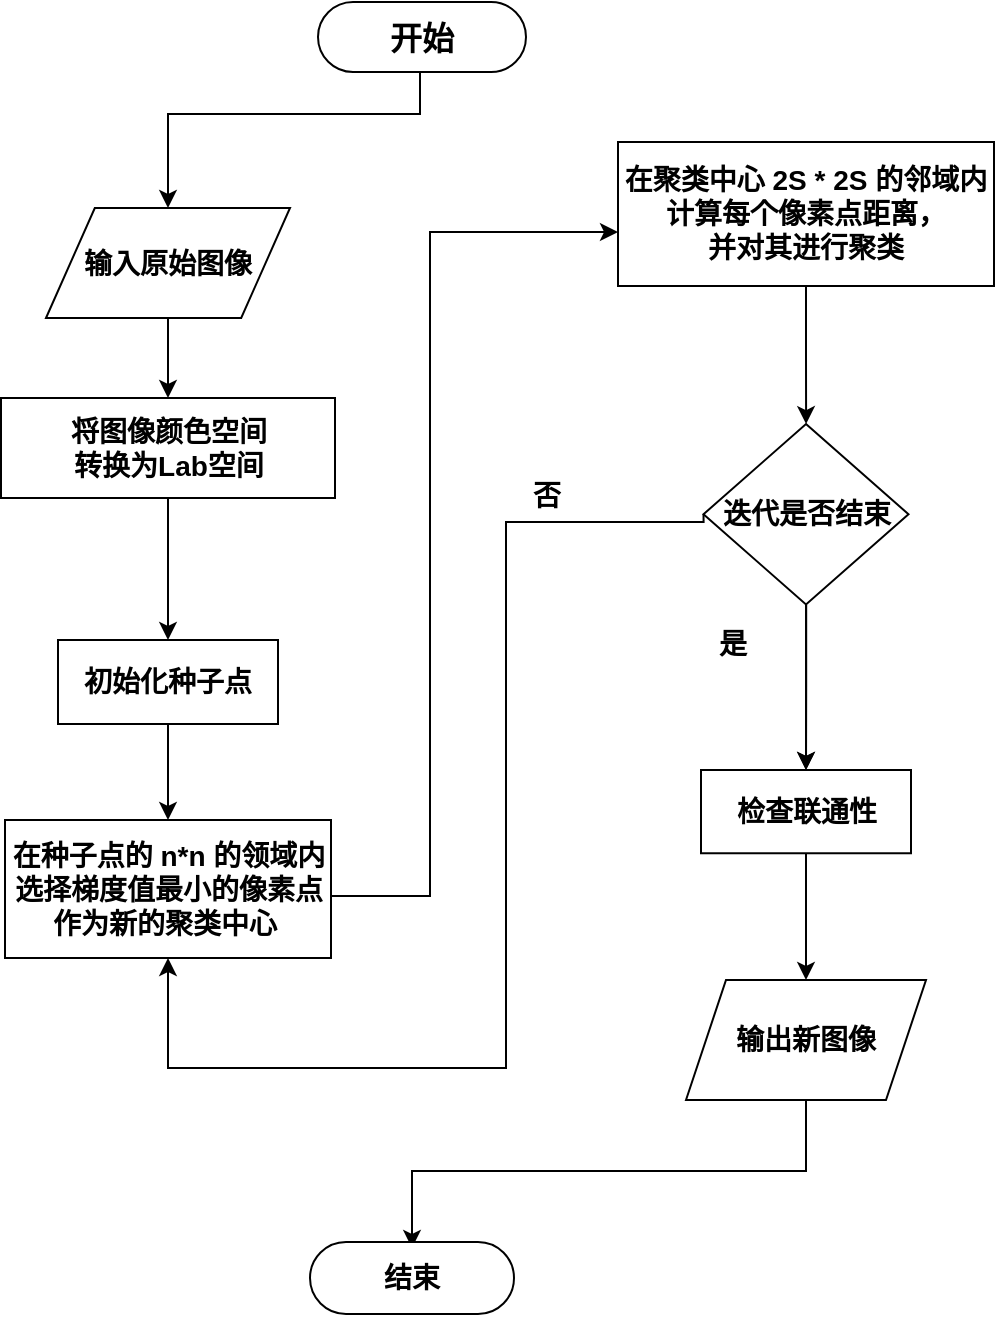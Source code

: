 <mxfile version="21.0.6" type="github">
  <diagram name="第 1 页" id="reFhzkWXAq3rWunb2qQW">
    <mxGraphModel dx="1521" dy="823" grid="0" gridSize="10" guides="1" tooltips="1" connect="1" arrows="1" fold="1" page="1" pageScale="1" pageWidth="827" pageHeight="1169" math="0" shadow="0">
      <root>
        <mxCell id="0" />
        <mxCell id="1" parent="0" />
        <mxCell id="2Hn3l6TQu6K1DUPlAZ9_-2" style="edgeStyle=orthogonalEdgeStyle;rounded=0;orthogonalLoop=1;jettySize=auto;html=1;fontStyle=1;fontSize=14;" edge="1" parent="1" source="2Hn3l6TQu6K1DUPlAZ9_-1" target="2Hn3l6TQu6K1DUPlAZ9_-3">
          <mxGeometry relative="1" as="geometry">
            <mxPoint x="203.6" y="174.8" as="targetPoint" />
            <Array as="points">
              <mxPoint x="330" y="99" />
              <mxPoint x="204" y="99" />
            </Array>
          </mxGeometry>
        </mxCell>
        <mxCell id="2Hn3l6TQu6K1DUPlAZ9_-1" value="开始" style="html=1;dashed=0;whiteSpace=wrap;shape=mxgraph.dfd.start;fontStyle=1;fontSize=16;" vertex="1" parent="1">
          <mxGeometry x="279" y="43" width="104" height="35" as="geometry" />
        </mxCell>
        <mxCell id="2Hn3l6TQu6K1DUPlAZ9_-4" style="edgeStyle=orthogonalEdgeStyle;rounded=0;orthogonalLoop=1;jettySize=auto;html=1;entryX=0.5;entryY=0;entryDx=0;entryDy=0;fontStyle=1;fontSize=14;" edge="1" parent="1" source="2Hn3l6TQu6K1DUPlAZ9_-3" target="2Hn3l6TQu6K1DUPlAZ9_-5">
          <mxGeometry relative="1" as="geometry">
            <mxPoint x="204" y="290.8" as="targetPoint" />
          </mxGeometry>
        </mxCell>
        <mxCell id="2Hn3l6TQu6K1DUPlAZ9_-3" value="输入原始图像" style="shape=parallelogram;perimeter=parallelogramPerimeter;whiteSpace=wrap;html=1;dashed=0;fontStyle=1;fontSize=14;" vertex="1" parent="1">
          <mxGeometry x="143" y="146" width="122" height="55" as="geometry" />
        </mxCell>
        <mxCell id="2Hn3l6TQu6K1DUPlAZ9_-9" value="" style="edgeStyle=orthogonalEdgeStyle;rounded=0;orthogonalLoop=1;jettySize=auto;html=1;fontStyle=1;fontSize=14;" edge="1" parent="1" source="2Hn3l6TQu6K1DUPlAZ9_-5" target="2Hn3l6TQu6K1DUPlAZ9_-8">
          <mxGeometry relative="1" as="geometry" />
        </mxCell>
        <mxCell id="2Hn3l6TQu6K1DUPlAZ9_-5" value="将图像颜色空间&lt;br&gt;转换为Lab空间" style="html=1;dashed=0;whiteSpace=wrap;fontStyle=1;fontSize=14;" vertex="1" parent="1">
          <mxGeometry x="120.5" y="241" width="167" height="50" as="geometry" />
        </mxCell>
        <mxCell id="2Hn3l6TQu6K1DUPlAZ9_-11" value="" style="edgeStyle=orthogonalEdgeStyle;rounded=0;orthogonalLoop=1;jettySize=auto;html=1;fontStyle=1;fontSize=14;" edge="1" parent="1" source="2Hn3l6TQu6K1DUPlAZ9_-8" target="2Hn3l6TQu6K1DUPlAZ9_-10">
          <mxGeometry relative="1" as="geometry" />
        </mxCell>
        <mxCell id="2Hn3l6TQu6K1DUPlAZ9_-8" value="初始化种子点" style="whiteSpace=wrap;html=1;dashed=0;fontStyle=1;fontSize=14;" vertex="1" parent="1">
          <mxGeometry x="149" y="362" width="110" height="42" as="geometry" />
        </mxCell>
        <mxCell id="2Hn3l6TQu6K1DUPlAZ9_-14" value="" style="edgeStyle=orthogonalEdgeStyle;rounded=0;orthogonalLoop=1;jettySize=auto;html=1;fontStyle=1;fontSize=14;" edge="1" parent="1" source="2Hn3l6TQu6K1DUPlAZ9_-10" target="2Hn3l6TQu6K1DUPlAZ9_-13">
          <mxGeometry relative="1" as="geometry">
            <Array as="points">
              <mxPoint x="335" y="490" />
              <mxPoint x="335" y="158" />
            </Array>
          </mxGeometry>
        </mxCell>
        <mxCell id="2Hn3l6TQu6K1DUPlAZ9_-10" value="在种子点的 n*n 的领域内选择梯度值最小的像素点作为新的聚类中心&amp;nbsp;" style="whiteSpace=wrap;html=1;dashed=0;fontStyle=1;fontSize=14;" vertex="1" parent="1">
          <mxGeometry x="122.5" y="452" width="163" height="69" as="geometry" />
        </mxCell>
        <mxCell id="2Hn3l6TQu6K1DUPlAZ9_-16" value="" style="edgeStyle=orthogonalEdgeStyle;rounded=0;orthogonalLoop=1;jettySize=auto;html=1;fontStyle=1;fontSize=14;" edge="1" parent="1" source="2Hn3l6TQu6K1DUPlAZ9_-13" target="2Hn3l6TQu6K1DUPlAZ9_-15">
          <mxGeometry relative="1" as="geometry" />
        </mxCell>
        <mxCell id="2Hn3l6TQu6K1DUPlAZ9_-13" value="在聚类中心 2S * 2S 的邻域内计算每个像素点距离，&lt;br style=&quot;font-size: 14px;&quot;&gt;并对其进行聚类" style="whiteSpace=wrap;html=1;dashed=0;fontStyle=1;fontSize=14;" vertex="1" parent="1">
          <mxGeometry x="429" y="113" width="188" height="72" as="geometry" />
        </mxCell>
        <mxCell id="2Hn3l6TQu6K1DUPlAZ9_-18" value="" style="edgeStyle=orthogonalEdgeStyle;rounded=0;orthogonalLoop=1;jettySize=auto;html=1;fontStyle=1;fontSize=14;" edge="1" parent="1" source="2Hn3l6TQu6K1DUPlAZ9_-15" target="2Hn3l6TQu6K1DUPlAZ9_-17">
          <mxGeometry relative="1" as="geometry" />
        </mxCell>
        <mxCell id="2Hn3l6TQu6K1DUPlAZ9_-23" value="" style="edgeStyle=orthogonalEdgeStyle;rounded=0;orthogonalLoop=1;jettySize=auto;html=1;fontStyle=1;fontSize=14;" edge="1" parent="1" source="2Hn3l6TQu6K1DUPlAZ9_-15" target="2Hn3l6TQu6K1DUPlAZ9_-17">
          <mxGeometry relative="1" as="geometry" />
        </mxCell>
        <mxCell id="2Hn3l6TQu6K1DUPlAZ9_-25" style="edgeStyle=orthogonalEdgeStyle;rounded=0;orthogonalLoop=1;jettySize=auto;html=1;exitX=0;exitY=0.5;exitDx=0;exitDy=0;entryX=0.5;entryY=1;entryDx=0;entryDy=0;fontStyle=1;fontSize=14;" edge="1" parent="1" source="2Hn3l6TQu6K1DUPlAZ9_-15" target="2Hn3l6TQu6K1DUPlAZ9_-10">
          <mxGeometry relative="1" as="geometry">
            <Array as="points">
              <mxPoint x="373" y="303" />
              <mxPoint x="373" y="576" />
              <mxPoint x="204" y="576" />
            </Array>
          </mxGeometry>
        </mxCell>
        <mxCell id="2Hn3l6TQu6K1DUPlAZ9_-15" value="迭代是否结束" style="rhombus;whiteSpace=wrap;html=1;dashed=0;fontStyle=1;fontSize=14;" vertex="1" parent="1">
          <mxGeometry x="471.75" y="254" width="102.5" height="90.25" as="geometry" />
        </mxCell>
        <mxCell id="2Hn3l6TQu6K1DUPlAZ9_-20" value="" style="edgeStyle=orthogonalEdgeStyle;rounded=0;orthogonalLoop=1;jettySize=auto;html=1;fontStyle=1;fontSize=14;" edge="1" parent="1" source="2Hn3l6TQu6K1DUPlAZ9_-17" target="2Hn3l6TQu6K1DUPlAZ9_-19">
          <mxGeometry relative="1" as="geometry" />
        </mxCell>
        <mxCell id="2Hn3l6TQu6K1DUPlAZ9_-17" value="检查联通性" style="whiteSpace=wrap;html=1;dashed=0;fontStyle=1;fontSize=14;" vertex="1" parent="1">
          <mxGeometry x="470.5" y="427" width="105" height="41.63" as="geometry" />
        </mxCell>
        <mxCell id="2Hn3l6TQu6K1DUPlAZ9_-22" style="edgeStyle=orthogonalEdgeStyle;rounded=0;orthogonalLoop=1;jettySize=auto;html=1;exitX=0.5;exitY=1;exitDx=0;exitDy=0;entryX=0.5;entryY=0.5;entryDx=0;entryDy=-15;entryPerimeter=0;fontStyle=1;fontSize=14;" edge="1" parent="1" source="2Hn3l6TQu6K1DUPlAZ9_-19" target="2Hn3l6TQu6K1DUPlAZ9_-21">
          <mxGeometry relative="1" as="geometry" />
        </mxCell>
        <mxCell id="2Hn3l6TQu6K1DUPlAZ9_-19" value="输出新图像" style="shape=parallelogram;perimeter=parallelogramPerimeter;whiteSpace=wrap;html=1;fixedSize=1;dashed=0;fontStyle=1;fontSize=14;" vertex="1" parent="1">
          <mxGeometry x="463" y="531.995" width="120" height="60" as="geometry" />
        </mxCell>
        <mxCell id="2Hn3l6TQu6K1DUPlAZ9_-21" value="结束" style="html=1;dashed=0;whiteSpace=wrap;shape=mxgraph.dfd.start;fontStyle=1;fontSize=14;" vertex="1" parent="1">
          <mxGeometry x="275" y="663" width="102" height="36" as="geometry" />
        </mxCell>
        <mxCell id="2Hn3l6TQu6K1DUPlAZ9_-24" value="是" style="text;html=1;align=center;verticalAlign=middle;resizable=0;points=[];autosize=1;strokeColor=none;fillColor=none;fontStyle=1;fontSize=14;" vertex="1" parent="1">
          <mxGeometry x="470" y="349" width="32" height="29" as="geometry" />
        </mxCell>
        <mxCell id="2Hn3l6TQu6K1DUPlAZ9_-26" value="否" style="text;html=1;align=center;verticalAlign=middle;resizable=0;points=[];autosize=1;strokeColor=none;fillColor=none;fontStyle=1;fontSize=14;" vertex="1" parent="1">
          <mxGeometry x="377" y="275" width="32" height="29" as="geometry" />
        </mxCell>
      </root>
    </mxGraphModel>
  </diagram>
</mxfile>
